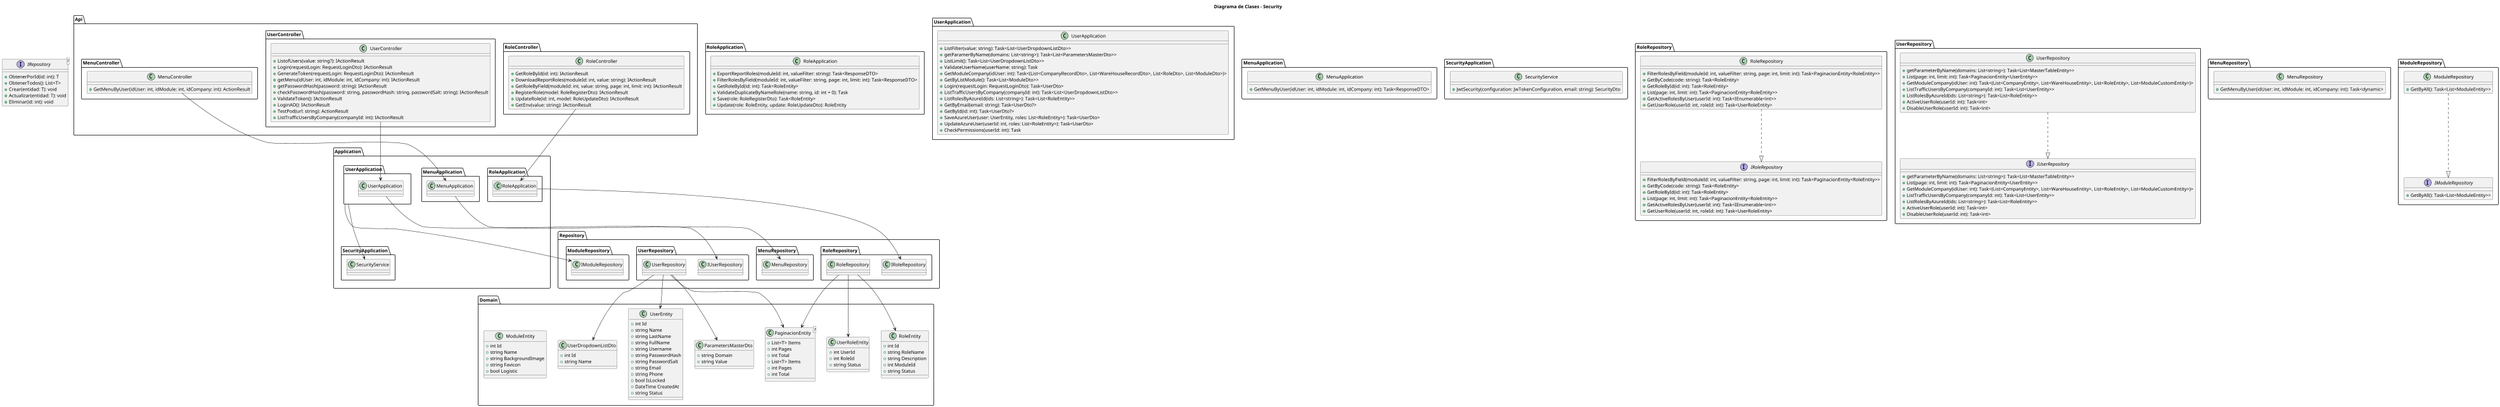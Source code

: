 @startuml "Diagrama de Clases - Arquitectura .NET Core con AD Auth"
title "Diagrama de Clases - Security"
skinparam dpi 50
skinparam pageSize A3
 
package Api {
      
 'empezamos a agregar los controladores de seguridad

    package RoleController {
    class RoleController {
        + GetRoleById(id: int): IActionResult
        + DownloadReportRoles(moduleId: int, value: string): IActionResult
        + GetRoleByField(moduleId: int, value: string, page: int, limit: int): IActionResult
        + RegisterRole(model: RoleRegisterDto): IActionResult
        + UpdateRole(id: int, model: RoleUpdateDto): IActionResult
        + GetEnv(value: string): IActionResult
    }
}

package UserController {
    class UserController {
        + ListofUsers(value: string?): IActionResult
        + Login(requestLogin: RequestLoginDto): IActionResult
        + GenerateToken(requestLogin: RequestLoginDto): IActionResult
        + getMenu(idUser: int, idModule: int, idCompany: int): IActionResult
        + getPasswordHash(password: string): IActionResult
        + checkPasswordHash(password: string, passwordHash: string, passwordSalt: string): IActionResult
        + ValidateToken(): IActionResult
        + LoginAD(): IActionResult
        + TestPod(url: string): ActionResult
        + ListTrafficUsersByCompany(companyId: int): IActionResult
    }
}
    package MenuController {
        class MenuController {
            + GetMenuByUser(idUser: int, idModule: int, idCompany: int): ActionResult
        }
    }


}
 
package Application {
    
    }   
    'empezamos a agregar las aplicaciones de seguridad
    package RoleApplication {
    class RoleApplication {
        + ExportReportRoles(moduleId: int, valueFilter: string): Task<ResponseDTO>
        + FilterRolesByField(moduleId: int, valueFilter: string, page: int, limit: int): Task<ResponseDTO>
        + GetRoleById(id: int): Task<RoleEntity>
        + ValidateDuplicateByNameRole(name: string, id: int = 0): Task
        + Save(role: RoleRegisterDto): Task<RoleEntity>
        + Update(role: RoleEntity, update: RoleUpdateDto): RoleEntity
    }
}
package UserApplication {
    class UserApplication {
        + ListFilter(value: string): Task<List<UserDropdownListDto>>
        + getParamerByName(domains: List<string>): Task<List<ParametersMasterDto>>
        + ListLimit(): Task<List<UserDropdownListDto>>
        + ValidateUserName(userName: string): Task
        + GetModuleCompany(idUser: int): Task<(List<CompanyRecordDto>, List<WareHouseRecordDto>, List<RoleDto>, List<ModuleDto>)>
        + GetByListModule(): Task<List<ModuleDto>>
        + Login(requestLogin: RequestLoginDto): Task<UserDto>
        + ListTrafficUsersByCompany(companyId: int): Task<List<UserDropdownListDto>>
        + ListRolesByAzureId(ids: List<string>): Task<List<RoleEntity>>
        + GetByEmail(email: string): Task<UserDto?>
        + GetById(id: int): Task<UserDto?>
        + SaveAzureUser(user: UserEntity, roles: List<RoleEntity>): Task<UserDto>
        + UpdateAzureUser(userId: int, roles: List<RoleEntity>): Task<UserDto>
        + CheckPermissions(userId: int): Task
    }
}
    package MenuApplication {
        class MenuApplication {
            + GetMenuByUser(idUser: int, idModule: int, idCompany: int): Task<ResponseDTO>
        }
    }
    package SecurityApplication {
        class SecurityService {
            + JwtSecurity(configuration: JwTokenConfiguration, email: string): SecurityDto
        }
    }

 

 
package Repository {
    
    }  
    'empezamos a agregar los repositorios de seguridad
    package RoleRepository {
    interface IRoleRepository {
        + FilterRolesByField(moduleId: int, valueFilter: string, page: int, limit: int): Task<PaginacionEntity<RoleEntity>>
        + GetByCode(code: string): Task<RoleEntity>
        + GetRoleById(id: int): Task<RoleEntity>
        + List(page: int, limit: int): Task<PaginacionEntity<RoleEntity>>
        + GetActiveRolesByUser(userId: int): Task<IEnumerable<int>>
        + GetUserRole(userId: int, roleId: int): Task<UserRoleEntity>
    }

    class RoleRepository {
        + FilterRolesByField(moduleId: int, valueFilter: string, page: int, limit: int): Task<PaginacionEntity<RoleEntity>>
        + GetByCode(code: string): Task<RoleEntity>
        + GetRoleById(id: int): Task<RoleEntity>
        + List(page: int, limit: int): Task<PaginacionEntity<RoleEntity>>
        + GetActiveRolesByUser(userId: int): Task<IEnumerable<int>>
        + GetUserRole(userId: int, roleId: int): Task<UserRoleEntity>
    }

    RoleRepository ..|> IRoleRepository
}
package UserRepository {
    interface IUserRepository {
        + getParameterByName(domains: List<string>): Task<List<MasterTableEntity>>
        + List(page: int, limit: int): Task<PaginacionEntity<UserEntity>>
        + GetModuleCompany(idUser: int): Task<(List<CompanyEntity>, List<WareHouseEntity>, List<RoleEntity>, List<ModuleCustomEntity>)>
        + ListTrafficUsersByCompany(companyId: int): Task<List<UserEntity>>
        + ListRolesByAzureId(ids: List<string>): Task<List<RoleEntity>>
        + ActiveUserRole(userId: int): Task<int>
        + DisableUserRole(userId: int): Task<int>
    }

    class UserRepository {
        + getParameterByName(domains: List<string>): Task<List<MasterTableEntity>>
        + List(page: int, limit: int): Task<PaginacionEntity<UserEntity>>
        + GetModuleCompany(idUser: int): Task<(List<CompanyEntity>, List<WareHouseEntity>, List<RoleEntity>, List<ModuleCustomEntity>)>
        + ListTrafficUsersByCompany(companyId: int): Task<List<UserEntity>>
        + ListRolesByAzureId(ids: List<string>): Task<List<RoleEntity>>
        + ActiveUserRole(userId: int): Task<int>
        + DisableUserRole(userId: int): Task<int>
    }

    UserRepository ..|> IUserRepository
}

      package MenuRepository {
        class MenuRepository {
            + GetMenuByUser(idUser: int, idModule: int, idCompany: int): Task<dynamic>
        }
    }
    package ModuleRepository {
        interface IModuleRepository {
            + GetByAll(): Task<List<ModuleEntity>>
        }

        class ModuleRepository {
            + GetByAll(): Task<List<ModuleEntity>>
        }

        ModuleRepository ..|> IModuleRepository
    }


package Domain {
class RoleEntity {
    + int Id
    + string RoleName
    + string Description
    + int ModuleId
    + string Status
}

class UserRoleEntity {
    + int UserId
    + int RoleId
    + string Status
}

class PaginacionEntity<T> {
    + List<T> Items
    + int Pages
    + int Total
}

class UserEntity {
    + int Id
    + string Name
    + string LastName
    + string FullName
    + string Username
    + string PasswordHash
    + string PasswordSalt
    + string Email
    + string Phone
    + bool IsLocked
    + DateTime CreatedAt
    + string Status
}

class UserDropdownListDto {
    + int Id
    + string Name
}

class ParametersMasterDto {
    + string Domain
    + string Value
}

class PaginacionEntity<T> {
    + List<T> Items
    + int Pages
    + int Total
}
    
class ModuleEntity {
            + int Id
            + string Name
            + string BackgroundImage
            + string Favicon
            + bool Logistic
        }
    }




 
' Interfaces de Repository
interface IRepository<T> {
    + ObtenerPorId(id: int): T
    + ObtenerTodos(): List<T>
    + Crear(entidad: T): void
    + Actualizar(entidad: T): void
    + Eliminar(id: int): void
}
 

 
'  relacion entre capas
Api.RoleController.RoleController --> Application.RoleApplication.RoleApplication
Application.RoleApplication.RoleApplication --> Repository.RoleRepository.IRoleRepository
Repository.RoleRepository.RoleRepository --> Domain.RoleEntity
Repository.RoleRepository.RoleRepository --> Domain.UserRoleEntity
Repository.RoleRepository.RoleRepository --> Domain.PaginacionEntity

Api.UserController.UserController --> Application.UserApplication.UserApplication
Application.UserApplication.UserApplication --> Repository.UserRepository.IUserRepository
Repository.UserRepository.UserRepository --> Domain.UserEntity
Repository.UserRepository.UserRepository --> Domain.PaginacionEntity
Repository.UserRepository.UserRepository --> Domain.UserDropdownListDto
Repository.UserRepository.UserRepository --> Domain.ParametersMasterDto

Api.MenuController.MenuController --> Application.MenuApplication.MenuApplication
Application.MenuApplication.MenuApplication --> Repository.MenuRepository.MenuRepository

Application.UserApplication --> Application.SecurityApplication.SecurityService

Application.UserApplication --> Repository.ModuleRepository.IModuleRepository

@enduml